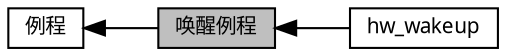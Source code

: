 digraph "唤醒例程"
{
  edge [fontname="黑体",fontsize="10",labelfontname="黑体",labelfontsize="10"];
  node [fontname="黑体",fontsize="10",shape=box];
  rankdir=LR;
  Node0 [label="唤醒例程",height=0.2,width=0.4,color="black", fillcolor="grey75", style="filled", fontcolor="black",tooltip="所有的唤醒相关例程"];
  Node2 [label="hw_wakeup",height=0.2,width=0.4,color="black", fillcolor="white", style="filled",URL="$group__demo__if__hw__wakeup.html",tooltip=" "];
  Node1 [label="例程",height=0.2,width=0.4,color="black", fillcolor="white", style="filled",URL="$group__mwv__service__demo__device.html",tooltip="提供外设使用例程，例如SPI、I2C，UART"];
  Node1->Node0 [shape=plaintext, dir="back", style="solid"];
  Node0->Node2 [shape=plaintext, dir="back", style="solid"];
}
